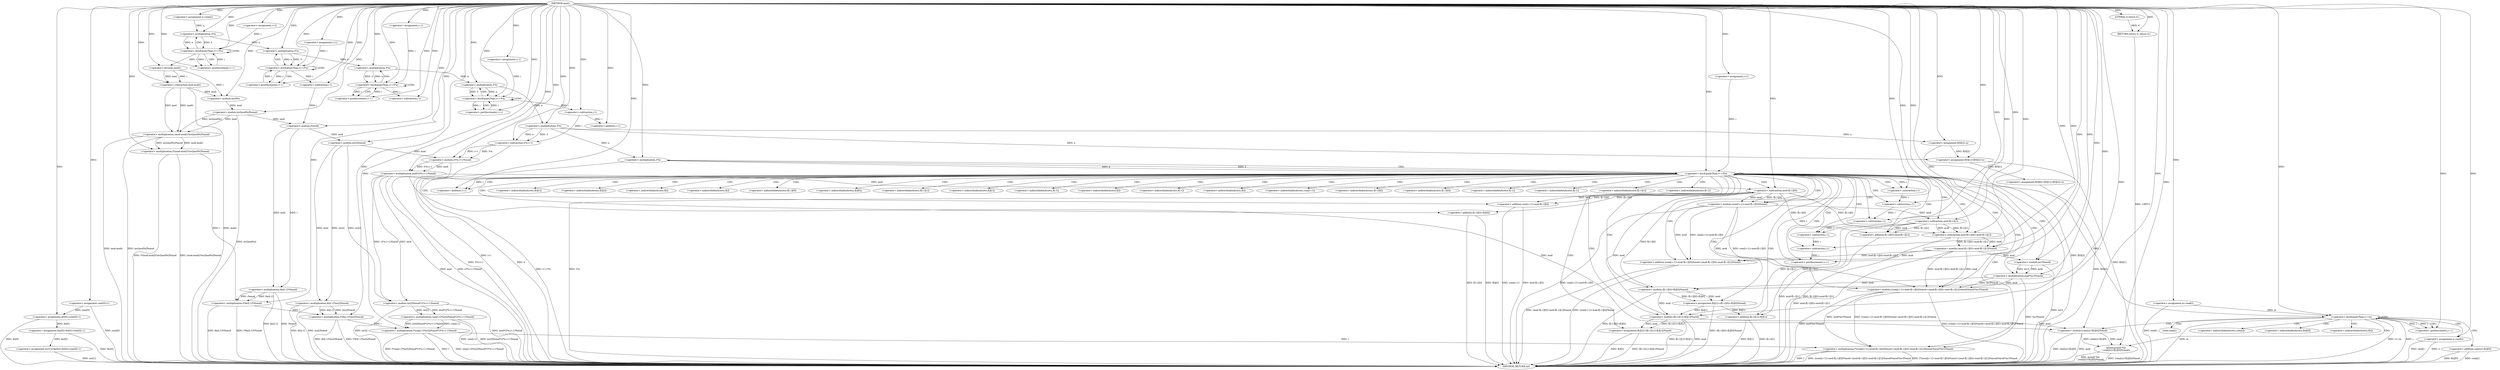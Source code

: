 digraph "main" {  
"1000165" [label = "(METHOD,main)" ]
"1000452" [label = "(METHOD_RETURN,int)" ]
"1000174" [label = "(<operator>.assignment,inv[1]=fac[0]=ifc[0]=com[0]=1)" ]
"1000203" [label = "(<operator>.multiplication,l*(mod-mod/i)*inv[mod%i]%mod)" ]
"1000230" [label = "(<operator>.multiplication,l*fac[i-1]*i%mod)" ]
"1000253" [label = "(<operator>.multiplication,l*ifc[i-1]*inv[i]%mod)" ]
"1000278" [label = "(<operator>.multiplication,l*com[i-1]*inv[i]%mod*(3*n-i+1)%mod)" ]
"1000301" [label = "(<operator>.assignment,f[0][0]=f[0][1]=f[0][2]=n)" ]
"1000450" [label = "(RETURN,return 0;,return 0;)" ]
"1000168" [label = "(<operator>.assignment,n=read())" ]
"1000171" [label = "(<operator>.assignment,m=read())" ]
"1000193" [label = "(<operator>.assignment,i=2)" ]
"1000196" [label = "(<operator>.lessEqualsThan,i<=3*n)" ]
"1000201" [label = "(<operator>.postIncrement,i++)" ]
"1000220" [label = "(<operator>.assignment,i=1)" ]
"1000223" [label = "(<operator>.lessEqualsThan,i<=3*n)" ]
"1000228" [label = "(<operator>.postIncrement,i++)" ]
"1000243" [label = "(<operator>.assignment,i=1)" ]
"1000246" [label = "(<operator>.lessEqualsThan,i<=3*n)" ]
"1000251" [label = "(<operator>.postIncrement,i++)" ]
"1000268" [label = "(<operator>.assignment,i=1)" ]
"1000271" [label = "(<operator>.lessEqualsThan,i<=3*n)" ]
"1000276" [label = "(<operator>.postIncrement,i++)" ]
"1000322" [label = "(<operator>.assignment,i=1)" ]
"1000325" [label = "(<operator>.lessEqualsThan,i<=3*n)" ]
"1000330" [label = "(<operator>.postIncrement,i++)" ]
"1000428" [label = "(<operator>.lessEqualsThan,i<=m)" ]
"1000431" [label = "(<operator>.postIncrement,i++)" ]
"1000451" [label = "(LITERAL,0,return 0;)" ]
"1000178" [label = "(<operator>.assignment,fac[0]=ifc[0]=com[0]=1)" ]
"1000205" [label = "(<operator>.multiplication,(mod-mod/i)*inv[mod%i]%mod)" ]
"1000232" [label = "(<operator>.multiplication,fac[i-1]*i%mod)" ]
"1000255" [label = "(<operator>.multiplication,ifc[i-1]*inv[i]%mod)" ]
"1000280" [label = "(<operator>.multiplication,com[i-1]*inv[i]%mod*(3*n-i+1)%mod)" ]
"1000307" [label = "(<operator>.assignment,f[0][1]=f[0][2]=n)" ]
"1000333" [label = "(<operator>.multiplication,l*((com[i+1]+mod-f[i-1][0])%mod+(mod-f[i-1][0]+mod-f[i-1][1])%mod)%mod*inv3%mod)" ]
"1000380" [label = "(<operator>.assignment,f[i][1]=(f[i-1][0]+f[i][0])%mod)" ]
"1000401" [label = "(<operator>.assignment,f[i][2]=(f[i-1][1]+f[i][1])%mod)" ]
"1000434" [label = "(<operator>.assignment,x=read())" ]
"1000437" [label = "(printf,printf(\"%d\n\",(com[x]+f[x][0])%mod))" ]
"1000182" [label = "(<operator>.assignment,ifc[0]=com[0]=1)" ]
"1000198" [label = "(<operator>.multiplication,3*n)" ]
"1000206" [label = "(<operator>.subtraction,mod-mod/i)" ]
"1000211" [label = "(<operator>.modulo,inv[mod%i]%mod)" ]
"1000225" [label = "(<operator>.multiplication,3*n)" ]
"1000238" [label = "(<operator>.modulo,i%mod)" ]
"1000248" [label = "(<operator>.multiplication,3*n)" ]
"1000261" [label = "(<operator>.modulo,inv[i]%mod)" ]
"1000273" [label = "(<operator>.multiplication,3*n)" ]
"1000286" [label = "(<operator>.modulo,inv[i]%mod*(3*n-i+1)%mod)" ]
"1000313" [label = "(<operator>.assignment,f[0][2]=n)" ]
"1000327" [label = "(<operator>.multiplication,3*n)" ]
"1000186" [label = "(<operator>.assignment,com[0]=1)" ]
"1000208" [label = "(<operator>.division,mod/i)" ]
"1000235" [label = "(<operator>.subtraction,i-1)" ]
"1000258" [label = "(<operator>.subtraction,i-1)" ]
"1000283" [label = "(<operator>.subtraction,i-1)" ]
"1000290" [label = "(<operator>.multiplication,mod*(3*n-i+1)%mod)" ]
"1000335" [label = "(<operator>.modulo,((com[i+1]+mod-f[i-1][0])%mod+(mod-f[i-1][0]+mod-f[i-1][1])%mod)%mod*inv3%mod)" ]
"1000386" [label = "(<operator>.modulo,(f[i-1][0]+f[i][0])%mod)" ]
"1000407" [label = "(<operator>.modulo,(f[i-1][1]+f[i][1])%mod)" ]
"1000439" [label = "(<operator>.modulo,(com[x]+f[x][0])%mod)" ]
"1000214" [label = "(<operator>.modulo,mod%i)" ]
"1000292" [label = "(<operator>.modulo,(3*n-i+1)%mod)" ]
"1000336" [label = "(<operator>.addition,(com[i+1]+mod-f[i-1][0])%mod+(mod-f[i-1][0]+mod-f[i-1][1])%mod)" ]
"1000375" [label = "(<operator>.multiplication,mod*inv3%mod)" ]
"1000387" [label = "(<operator>.addition,f[i-1][0]+f[i][0])" ]
"1000408" [label = "(<operator>.addition,f[i-1][1]+f[i][1])" ]
"1000440" [label = "(<operator>.addition,com[x]+f[x][0])" ]
"1000293" [label = "(<operator>.subtraction,3*n-i+1)" ]
"1000337" [label = "(<operator>.modulo,(com[i+1]+mod-f[i-1][0])%mod)" ]
"1000354" [label = "(<operator>.modulo,(mod-f[i-1][0]+mod-f[i-1][1])%mod)" ]
"1000377" [label = "(<operator>.modulo,inv3%mod)" ]
"1000294" [label = "(<operator>.multiplication,3*n)" ]
"1000297" [label = "(<operator>.addition,i+1)" ]
"1000338" [label = "(<operator>.addition,com[i+1]+mod-f[i-1][0])" ]
"1000355" [label = "(<operator>.subtraction,mod-f[i-1][0]+mod-f[i-1][1])" ]
"1000344" [label = "(<operator>.subtraction,mod-f[i-1][0])" ]
"1000357" [label = "(<operator>.addition,f[i-1][0]+mod-f[i-1][1])" ]
"1000391" [label = "(<operator>.subtraction,i-1)" ]
"1000412" [label = "(<operator>.subtraction,i-1)" ]
"1000341" [label = "(<operator>.addition,i+1)" ]
"1000365" [label = "(<operator>.subtraction,mod-f[i-1][1])" ]
"1000349" [label = "(<operator>.subtraction,i-1)" ]
"1000361" [label = "(<operator>.subtraction,i-1)" ]
"1000370" [label = "(<operator>.subtraction,i-1)" ]
"1000381" [label = "(<operator>.indirectIndexAccess,f[i][1])" ]
"1000402" [label = "(<operator>.indirectIndexAccess,f[i][2])" ]
"1000436" [label = "(read,read())" ]
"1000382" [label = "(<operator>.indirectIndexAccess,f[i])" ]
"1000403" [label = "(<operator>.indirectIndexAccess,f[i])" ]
"1000388" [label = "(<operator>.indirectIndexAccess,f[i-1][0])" ]
"1000395" [label = "(<operator>.indirectIndexAccess,f[i][0])" ]
"1000409" [label = "(<operator>.indirectIndexAccess,f[i-1][1])" ]
"1000416" [label = "(<operator>.indirectIndexAccess,f[i][1])" ]
"1000441" [label = "(<operator>.indirectIndexAccess,com[x])" ]
"1000444" [label = "(<operator>.indirectIndexAccess,f[x][0])" ]
"1000389" [label = "(<operator>.indirectIndexAccess,f[i-1])" ]
"1000396" [label = "(<operator>.indirectIndexAccess,f[i])" ]
"1000410" [label = "(<operator>.indirectIndexAccess,f[i-1])" ]
"1000417" [label = "(<operator>.indirectIndexAccess,f[i])" ]
"1000445" [label = "(<operator>.indirectIndexAccess,f[x])" ]
"1000339" [label = "(<operator>.indirectIndexAccess,com[i+1])" ]
"1000346" [label = "(<operator>.indirectIndexAccess,f[i-1][0])" ]
"1000358" [label = "(<operator>.indirectIndexAccess,f[i-1][0])" ]
"1000347" [label = "(<operator>.indirectIndexAccess,f[i-1])" ]
"1000359" [label = "(<operator>.indirectIndexAccess,f[i-1])" ]
"1000367" [label = "(<operator>.indirectIndexAccess,f[i-1][1])" ]
"1000368" [label = "(<operator>.indirectIndexAccess,f[i-1])" ]
  "1000171" -> "1000452"  [ label = "DDG: read()"] 
  "1000174" -> "1000452"  [ label = "DDG: inv[1]"] 
  "1000178" -> "1000452"  [ label = "DDG: fac[0]"] 
  "1000182" -> "1000452"  [ label = "DDG: ifc[0]"] 
  "1000186" -> "1000452"  [ label = "DDG: com[0]"] 
  "1000206" -> "1000452"  [ label = "DDG: mod/i"] 
  "1000205" -> "1000452"  [ label = "DDG: mod-mod/i"] 
  "1000211" -> "1000452"  [ label = "DDG: inv[mod%i]"] 
  "1000205" -> "1000452"  [ label = "DDG: inv[mod%i]%mod"] 
  "1000203" -> "1000452"  [ label = "DDG: (mod-mod/i)*inv[mod%i]%mod"] 
  "1000203" -> "1000452"  [ label = "DDG: l*(mod-mod/i)*inv[mod%i]%mod"] 
  "1000232" -> "1000452"  [ label = "DDG: fac[i-1]"] 
  "1000232" -> "1000452"  [ label = "DDG: i%mod"] 
  "1000230" -> "1000452"  [ label = "DDG: fac[i-1]*i%mod"] 
  "1000230" -> "1000452"  [ label = "DDG: l*fac[i-1]*i%mod"] 
  "1000255" -> "1000452"  [ label = "DDG: ifc[i-1]"] 
  "1000255" -> "1000452"  [ label = "DDG: inv[i]%mod"] 
  "1000253" -> "1000452"  [ label = "DDG: ifc[i-1]*inv[i]%mod"] 
  "1000253" -> "1000452"  [ label = "DDG: l*ifc[i-1]*inv[i]%mod"] 
  "1000278" -> "1000452"  [ label = "DDG: l"] 
  "1000280" -> "1000452"  [ label = "DDG: com[i-1]"] 
  "1000286" -> "1000452"  [ label = "DDG: inv[i]"] 
  "1000290" -> "1000452"  [ label = "DDG: mod"] 
  "1000293" -> "1000452"  [ label = "DDG: i+1"] 
  "1000292" -> "1000452"  [ label = "DDG: 3*n-i+1"] 
  "1000290" -> "1000452"  [ label = "DDG: (3*n-i+1)%mod"] 
  "1000286" -> "1000452"  [ label = "DDG: mod*(3*n-i+1)%mod"] 
  "1000280" -> "1000452"  [ label = "DDG: inv[i]%mod*(3*n-i+1)%mod"] 
  "1000278" -> "1000452"  [ label = "DDG: com[i-1]*inv[i]%mod*(3*n-i+1)%mod"] 
  "1000278" -> "1000452"  [ label = "DDG: l*com[i-1]*inv[i]%mod*(3*n-i+1)%mod"] 
  "1000301" -> "1000452"  [ label = "DDG: f[0][0]"] 
  "1000307" -> "1000452"  [ label = "DDG: f[0][1]"] 
  "1000313" -> "1000452"  [ label = "DDG: f[0][2]"] 
  "1000327" -> "1000452"  [ label = "DDG: n"] 
  "1000325" -> "1000452"  [ label = "DDG: 3*n"] 
  "1000325" -> "1000452"  [ label = "DDG: i<=3*n"] 
  "1000428" -> "1000452"  [ label = "DDG: i"] 
  "1000428" -> "1000452"  [ label = "DDG: m"] 
  "1000428" -> "1000452"  [ label = "DDG: i<=m"] 
  "1000434" -> "1000452"  [ label = "DDG: x"] 
  "1000434" -> "1000452"  [ label = "DDG: read()"] 
  "1000440" -> "1000452"  [ label = "DDG: com[x]"] 
  "1000440" -> "1000452"  [ label = "DDG: f[x][0]"] 
  "1000439" -> "1000452"  [ label = "DDG: com[x]+f[x][0]"] 
  "1000439" -> "1000452"  [ label = "DDG: mod"] 
  "1000437" -> "1000452"  [ label = "DDG: (com[x]+f[x][0])%mod"] 
  "1000437" -> "1000452"  [ label = "DDG: printf(\"%d\n\",(com[x]+f[x][0])%mod)"] 
  "1000333" -> "1000452"  [ label = "DDG: l"] 
  "1000338" -> "1000452"  [ label = "DDG: com[i+1]"] 
  "1000338" -> "1000452"  [ label = "DDG: mod-f[i-1][0]"] 
  "1000337" -> "1000452"  [ label = "DDG: com[i+1]+mod-f[i-1][0]"] 
  "1000336" -> "1000452"  [ label = "DDG: (com[i+1]+mod-f[i-1][0])%mod"] 
  "1000357" -> "1000452"  [ label = "DDG: mod-f[i-1][1]"] 
  "1000355" -> "1000452"  [ label = "DDG: f[i-1][0]+mod-f[i-1][1]"] 
  "1000354" -> "1000452"  [ label = "DDG: mod-f[i-1][0]+mod-f[i-1][1]"] 
  "1000336" -> "1000452"  [ label = "DDG: (mod-f[i-1][0]+mod-f[i-1][1])%mod"] 
  "1000335" -> "1000452"  [ label = "DDG: (com[i+1]+mod-f[i-1][0])%mod+(mod-f[i-1][0]+mod-f[i-1][1])%mod"] 
  "1000375" -> "1000452"  [ label = "DDG: inv3%mod"] 
  "1000335" -> "1000452"  [ label = "DDG: mod*inv3%mod"] 
  "1000333" -> "1000452"  [ label = "DDG: ((com[i+1]+mod-f[i-1][0])%mod+(mod-f[i-1][0]+mod-f[i-1][1])%mod)%mod*inv3%mod"] 
  "1000333" -> "1000452"  [ label = "DDG: l*((com[i+1]+mod-f[i-1][0])%mod+(mod-f[i-1][0]+mod-f[i-1][1])%mod)%mod*inv3%mod"] 
  "1000387" -> "1000452"  [ label = "DDG: f[i-1][0]"] 
  "1000387" -> "1000452"  [ label = "DDG: f[i][0]"] 
  "1000386" -> "1000452"  [ label = "DDG: f[i-1][0]+f[i][0]"] 
  "1000380" -> "1000452"  [ label = "DDG: (f[i-1][0]+f[i][0])%mod"] 
  "1000401" -> "1000452"  [ label = "DDG: f[i][2]"] 
  "1000408" -> "1000452"  [ label = "DDG: f[i-1][1]"] 
  "1000408" -> "1000452"  [ label = "DDG: f[i][1]"] 
  "1000407" -> "1000452"  [ label = "DDG: f[i-1][1]+f[i][1]"] 
  "1000407" -> "1000452"  [ label = "DDG: mod"] 
  "1000401" -> "1000452"  [ label = "DDG: (f[i-1][1]+f[i][1])%mod"] 
  "1000450" -> "1000452"  [ label = "DDG: <RET>"] 
  "1000377" -> "1000452"  [ label = "DDG: inv3"] 
  "1000451" -> "1000450"  [ label = "DDG: 0"] 
  "1000165" -> "1000450"  [ label = "DDG: "] 
  "1000165" -> "1000168"  [ label = "DDG: "] 
  "1000165" -> "1000171"  [ label = "DDG: "] 
  "1000178" -> "1000174"  [ label = "DDG: fac[0]"] 
  "1000165" -> "1000193"  [ label = "DDG: "] 
  "1000165" -> "1000203"  [ label = "DDG: "] 
  "1000205" -> "1000203"  [ label = "DDG: mod-mod/i"] 
  "1000205" -> "1000203"  [ label = "DDG: inv[mod%i]%mod"] 
  "1000165" -> "1000220"  [ label = "DDG: "] 
  "1000203" -> "1000230"  [ label = "DDG: l"] 
  "1000165" -> "1000230"  [ label = "DDG: "] 
  "1000232" -> "1000230"  [ label = "DDG: i%mod"] 
  "1000232" -> "1000230"  [ label = "DDG: fac[i-1]"] 
  "1000165" -> "1000243"  [ label = "DDG: "] 
  "1000230" -> "1000253"  [ label = "DDG: l"] 
  "1000165" -> "1000253"  [ label = "DDG: "] 
  "1000255" -> "1000253"  [ label = "DDG: ifc[i-1]"] 
  "1000255" -> "1000253"  [ label = "DDG: inv[i]%mod"] 
  "1000165" -> "1000268"  [ label = "DDG: "] 
  "1000253" -> "1000278"  [ label = "DDG: l"] 
  "1000165" -> "1000278"  [ label = "DDG: "] 
  "1000280" -> "1000278"  [ label = "DDG: inv[i]%mod*(3*n-i+1)%mod"] 
  "1000280" -> "1000278"  [ label = "DDG: com[i-1]"] 
  "1000307" -> "1000301"  [ label = "DDG: f[0][1]"] 
  "1000165" -> "1000322"  [ label = "DDG: "] 
  "1000165" -> "1000451"  [ label = "DDG: "] 
  "1000182" -> "1000178"  [ label = "DDG: ifc[0]"] 
  "1000193" -> "1000196"  [ label = "DDG: i"] 
  "1000201" -> "1000196"  [ label = "DDG: i"] 
  "1000165" -> "1000196"  [ label = "DDG: "] 
  "1000198" -> "1000196"  [ label = "DDG: n"] 
  "1000198" -> "1000196"  [ label = "DDG: 3"] 
  "1000196" -> "1000201"  [ label = "DDG: i"] 
  "1000165" -> "1000201"  [ label = "DDG: "] 
  "1000206" -> "1000205"  [ label = "DDG: mod"] 
  "1000206" -> "1000205"  [ label = "DDG: mod/i"] 
  "1000211" -> "1000205"  [ label = "DDG: inv[mod%i]"] 
  "1000211" -> "1000205"  [ label = "DDG: mod"] 
  "1000220" -> "1000223"  [ label = "DDG: i"] 
  "1000228" -> "1000223"  [ label = "DDG: i"] 
  "1000165" -> "1000223"  [ label = "DDG: "] 
  "1000225" -> "1000223"  [ label = "DDG: 3"] 
  "1000225" -> "1000223"  [ label = "DDG: n"] 
  "1000223" -> "1000228"  [ label = "DDG: i"] 
  "1000165" -> "1000228"  [ label = "DDG: "] 
  "1000238" -> "1000232"  [ label = "DDG: i"] 
  "1000238" -> "1000232"  [ label = "DDG: mod"] 
  "1000243" -> "1000246"  [ label = "DDG: i"] 
  "1000251" -> "1000246"  [ label = "DDG: i"] 
  "1000165" -> "1000246"  [ label = "DDG: "] 
  "1000248" -> "1000246"  [ label = "DDG: n"] 
  "1000248" -> "1000246"  [ label = "DDG: 3"] 
  "1000246" -> "1000251"  [ label = "DDG: i"] 
  "1000165" -> "1000251"  [ label = "DDG: "] 
  "1000261" -> "1000255"  [ label = "DDG: inv[i]"] 
  "1000261" -> "1000255"  [ label = "DDG: mod"] 
  "1000268" -> "1000271"  [ label = "DDG: i"] 
  "1000276" -> "1000271"  [ label = "DDG: i"] 
  "1000165" -> "1000271"  [ label = "DDG: "] 
  "1000273" -> "1000271"  [ label = "DDG: 3"] 
  "1000273" -> "1000271"  [ label = "DDG: n"] 
  "1000271" -> "1000276"  [ label = "DDG: i"] 
  "1000165" -> "1000276"  [ label = "DDG: "] 
  "1000286" -> "1000280"  [ label = "DDG: inv[i]"] 
  "1000286" -> "1000280"  [ label = "DDG: mod*(3*n-i+1)%mod"] 
  "1000313" -> "1000307"  [ label = "DDG: f[0][2]"] 
  "1000294" -> "1000307"  [ label = "DDG: n"] 
  "1000165" -> "1000307"  [ label = "DDG: "] 
  "1000322" -> "1000325"  [ label = "DDG: i"] 
  "1000330" -> "1000325"  [ label = "DDG: i"] 
  "1000165" -> "1000325"  [ label = "DDG: "] 
  "1000327" -> "1000325"  [ label = "DDG: 3"] 
  "1000327" -> "1000325"  [ label = "DDG: n"] 
  "1000412" -> "1000330"  [ label = "DDG: i"] 
  "1000165" -> "1000330"  [ label = "DDG: "] 
  "1000386" -> "1000380"  [ label = "DDG: f[i-1][0]+f[i][0]"] 
  "1000386" -> "1000380"  [ label = "DDG: mod"] 
  "1000407" -> "1000401"  [ label = "DDG: f[i-1][1]+f[i][1]"] 
  "1000407" -> "1000401"  [ label = "DDG: mod"] 
  "1000325" -> "1000428"  [ label = "DDG: i"] 
  "1000431" -> "1000428"  [ label = "DDG: i"] 
  "1000165" -> "1000428"  [ label = "DDG: "] 
  "1000171" -> "1000428"  [ label = "DDG: m"] 
  "1000428" -> "1000431"  [ label = "DDG: i"] 
  "1000165" -> "1000431"  [ label = "DDG: "] 
  "1000165" -> "1000434"  [ label = "DDG: "] 
  "1000186" -> "1000182"  [ label = "DDG: com[0]"] 
  "1000165" -> "1000182"  [ label = "DDG: "] 
  "1000165" -> "1000198"  [ label = "DDG: "] 
  "1000168" -> "1000198"  [ label = "DDG: n"] 
  "1000208" -> "1000206"  [ label = "DDG: mod"] 
  "1000165" -> "1000206"  [ label = "DDG: "] 
  "1000208" -> "1000206"  [ label = "DDG: i"] 
  "1000214" -> "1000211"  [ label = "DDG: mod"] 
  "1000165" -> "1000211"  [ label = "DDG: "] 
  "1000165" -> "1000225"  [ label = "DDG: "] 
  "1000198" -> "1000225"  [ label = "DDG: n"] 
  "1000235" -> "1000238"  [ label = "DDG: i"] 
  "1000165" -> "1000238"  [ label = "DDG: "] 
  "1000211" -> "1000238"  [ label = "DDG: mod"] 
  "1000165" -> "1000248"  [ label = "DDG: "] 
  "1000225" -> "1000248"  [ label = "DDG: n"] 
  "1000238" -> "1000261"  [ label = "DDG: mod"] 
  "1000165" -> "1000261"  [ label = "DDG: "] 
  "1000165" -> "1000273"  [ label = "DDG: "] 
  "1000248" -> "1000273"  [ label = "DDG: n"] 
  "1000261" -> "1000286"  [ label = "DDG: inv[i]"] 
  "1000290" -> "1000286"  [ label = "DDG: mod"] 
  "1000290" -> "1000286"  [ label = "DDG: (3*n-i+1)%mod"] 
  "1000294" -> "1000313"  [ label = "DDG: n"] 
  "1000165" -> "1000313"  [ label = "DDG: "] 
  "1000165" -> "1000327"  [ label = "DDG: "] 
  "1000294" -> "1000327"  [ label = "DDG: n"] 
  "1000278" -> "1000333"  [ label = "DDG: l"] 
  "1000165" -> "1000333"  [ label = "DDG: "] 
  "1000335" -> "1000333"  [ label = "DDG: (com[i+1]+mod-f[i-1][0])%mod+(mod-f[i-1][0]+mod-f[i-1][1])%mod"] 
  "1000335" -> "1000333"  [ label = "DDG: mod*inv3%mod"] 
  "1000165" -> "1000437"  [ label = "DDG: "] 
  "1000439" -> "1000437"  [ label = "DDG: com[x]+f[x][0]"] 
  "1000439" -> "1000437"  [ label = "DDG: mod"] 
  "1000165" -> "1000186"  [ label = "DDG: "] 
  "1000165" -> "1000208"  [ label = "DDG: "] 
  "1000196" -> "1000208"  [ label = "DDG: i"] 
  "1000223" -> "1000235"  [ label = "DDG: i"] 
  "1000165" -> "1000235"  [ label = "DDG: "] 
  "1000246" -> "1000258"  [ label = "DDG: i"] 
  "1000165" -> "1000258"  [ label = "DDG: "] 
  "1000271" -> "1000283"  [ label = "DDG: i"] 
  "1000165" -> "1000283"  [ label = "DDG: "] 
  "1000292" -> "1000290"  [ label = "DDG: mod"] 
  "1000165" -> "1000290"  [ label = "DDG: "] 
  "1000292" -> "1000290"  [ label = "DDG: 3*n-i+1"] 
  "1000337" -> "1000335"  [ label = "DDG: mod"] 
  "1000337" -> "1000335"  [ label = "DDG: com[i+1]+mod-f[i-1][0]"] 
  "1000354" -> "1000335"  [ label = "DDG: mod-f[i-1][0]+mod-f[i-1][1]"] 
  "1000354" -> "1000335"  [ label = "DDG: mod"] 
  "1000375" -> "1000335"  [ label = "DDG: mod"] 
  "1000375" -> "1000335"  [ label = "DDG: inv3%mod"] 
  "1000344" -> "1000386"  [ label = "DDG: f[i-1][0]"] 
  "1000375" -> "1000386"  [ label = "DDG: mod"] 
  "1000165" -> "1000386"  [ label = "DDG: "] 
  "1000365" -> "1000407"  [ label = "DDG: f[i-1][1]"] 
  "1000380" -> "1000407"  [ label = "DDG: f[i][1]"] 
  "1000386" -> "1000407"  [ label = "DDG: mod"] 
  "1000165" -> "1000407"  [ label = "DDG: "] 
  "1000290" -> "1000439"  [ label = "DDG: mod"] 
  "1000407" -> "1000439"  [ label = "DDG: mod"] 
  "1000165" -> "1000439"  [ label = "DDG: "] 
  "1000206" -> "1000214"  [ label = "DDG: mod"] 
  "1000165" -> "1000214"  [ label = "DDG: "] 
  "1000208" -> "1000214"  [ label = "DDG: i"] 
  "1000293" -> "1000292"  [ label = "DDG: i+1"] 
  "1000293" -> "1000292"  [ label = "DDG: 3*n"] 
  "1000261" -> "1000292"  [ label = "DDG: mod"] 
  "1000165" -> "1000292"  [ label = "DDG: "] 
  "1000337" -> "1000336"  [ label = "DDG: mod"] 
  "1000337" -> "1000336"  [ label = "DDG: com[i+1]+mod-f[i-1][0]"] 
  "1000354" -> "1000336"  [ label = "DDG: mod-f[i-1][0]+mod-f[i-1][1]"] 
  "1000354" -> "1000336"  [ label = "DDG: mod"] 
  "1000377" -> "1000375"  [ label = "DDG: mod"] 
  "1000165" -> "1000375"  [ label = "DDG: "] 
  "1000377" -> "1000375"  [ label = "DDG: inv3"] 
  "1000344" -> "1000387"  [ label = "DDG: f[i-1][0]"] 
  "1000365" -> "1000408"  [ label = "DDG: f[i-1][1]"] 
  "1000380" -> "1000408"  [ label = "DDG: f[i][1]"] 
  "1000294" -> "1000293"  [ label = "DDG: 3"] 
  "1000294" -> "1000293"  [ label = "DDG: n"] 
  "1000283" -> "1000293"  [ label = "DDG: i"] 
  "1000165" -> "1000293"  [ label = "DDG: "] 
  "1000344" -> "1000337"  [ label = "DDG: mod"] 
  "1000344" -> "1000337"  [ label = "DDG: f[i-1][0]"] 
  "1000165" -> "1000337"  [ label = "DDG: "] 
  "1000355" -> "1000354"  [ label = "DDG: mod"] 
  "1000355" -> "1000354"  [ label = "DDG: f[i-1][0]+mod-f[i-1][1]"] 
  "1000165" -> "1000354"  [ label = "DDG: "] 
  "1000165" -> "1000377"  [ label = "DDG: "] 
  "1000354" -> "1000377"  [ label = "DDG: mod"] 
  "1000165" -> "1000294"  [ label = "DDG: "] 
  "1000273" -> "1000294"  [ label = "DDG: n"] 
  "1000283" -> "1000297"  [ label = "DDG: i"] 
  "1000165" -> "1000297"  [ label = "DDG: "] 
  "1000344" -> "1000338"  [ label = "DDG: mod"] 
  "1000344" -> "1000338"  [ label = "DDG: f[i-1][0]"] 
  "1000365" -> "1000355"  [ label = "DDG: mod"] 
  "1000165" -> "1000355"  [ label = "DDG: "] 
  "1000344" -> "1000355"  [ label = "DDG: f[i-1][0]"] 
  "1000365" -> "1000355"  [ label = "DDG: f[i-1][1]"] 
  "1000290" -> "1000344"  [ label = "DDG: mod"] 
  "1000407" -> "1000344"  [ label = "DDG: mod"] 
  "1000165" -> "1000344"  [ label = "DDG: "] 
  "1000344" -> "1000357"  [ label = "DDG: f[i-1][0]"] 
  "1000365" -> "1000357"  [ label = "DDG: f[i-1][1]"] 
  "1000365" -> "1000357"  [ label = "DDG: mod"] 
  "1000370" -> "1000391"  [ label = "DDG: i"] 
  "1000165" -> "1000391"  [ label = "DDG: "] 
  "1000391" -> "1000412"  [ label = "DDG: i"] 
  "1000165" -> "1000412"  [ label = "DDG: "] 
  "1000325" -> "1000341"  [ label = "DDG: i"] 
  "1000165" -> "1000341"  [ label = "DDG: "] 
  "1000337" -> "1000365"  [ label = "DDG: mod"] 
  "1000165" -> "1000365"  [ label = "DDG: "] 
  "1000165" -> "1000349"  [ label = "DDG: "] 
  "1000325" -> "1000349"  [ label = "DDG: i"] 
  "1000349" -> "1000361"  [ label = "DDG: i"] 
  "1000165" -> "1000361"  [ label = "DDG: "] 
  "1000361" -> "1000370"  [ label = "DDG: i"] 
  "1000165" -> "1000370"  [ label = "DDG: "] 
  "1000196" -> "1000201"  [ label = "CDG: "] 
  "1000196" -> "1000198"  [ label = "CDG: "] 
  "1000196" -> "1000196"  [ label = "CDG: "] 
  "1000223" -> "1000225"  [ label = "CDG: "] 
  "1000223" -> "1000223"  [ label = "CDG: "] 
  "1000223" -> "1000228"  [ label = "CDG: "] 
  "1000246" -> "1000251"  [ label = "CDG: "] 
  "1000246" -> "1000248"  [ label = "CDG: "] 
  "1000246" -> "1000246"  [ label = "CDG: "] 
  "1000271" -> "1000276"  [ label = "CDG: "] 
  "1000271" -> "1000273"  [ label = "CDG: "] 
  "1000271" -> "1000271"  [ label = "CDG: "] 
  "1000325" -> "1000389"  [ label = "CDG: "] 
  "1000325" -> "1000409"  [ label = "CDG: "] 
  "1000325" -> "1000387"  [ label = "CDG: "] 
  "1000325" -> "1000396"  [ label = "CDG: "] 
  "1000325" -> "1000370"  [ label = "CDG: "] 
  "1000325" -> "1000337"  [ label = "CDG: "] 
  "1000325" -> "1000368"  [ label = "CDG: "] 
  "1000325" -> "1000354"  [ label = "CDG: "] 
  "1000325" -> "1000338"  [ label = "CDG: "] 
  "1000325" -> "1000349"  [ label = "CDG: "] 
  "1000325" -> "1000388"  [ label = "CDG: "] 
  "1000325" -> "1000407"  [ label = "CDG: "] 
  "1000325" -> "1000375"  [ label = "CDG: "] 
  "1000325" -> "1000382"  [ label = "CDG: "] 
  "1000325" -> "1000412"  [ label = "CDG: "] 
  "1000325" -> "1000330"  [ label = "CDG: "] 
  "1000325" -> "1000357"  [ label = "CDG: "] 
  "1000325" -> "1000410"  [ label = "CDG: "] 
  "1000325" -> "1000336"  [ label = "CDG: "] 
  "1000325" -> "1000355"  [ label = "CDG: "] 
  "1000325" -> "1000408"  [ label = "CDG: "] 
  "1000325" -> "1000402"  [ label = "CDG: "] 
  "1000325" -> "1000386"  [ label = "CDG: "] 
  "1000325" -> "1000339"  [ label = "CDG: "] 
  "1000325" -> "1000341"  [ label = "CDG: "] 
  "1000325" -> "1000380"  [ label = "CDG: "] 
  "1000325" -> "1000367"  [ label = "CDG: "] 
  "1000325" -> "1000333"  [ label = "CDG: "] 
  "1000325" -> "1000417"  [ label = "CDG: "] 
  "1000325" -> "1000344"  [ label = "CDG: "] 
  "1000325" -> "1000391"  [ label = "CDG: "] 
  "1000325" -> "1000359"  [ label = "CDG: "] 
  "1000325" -> "1000401"  [ label = "CDG: "] 
  "1000325" -> "1000403"  [ label = "CDG: "] 
  "1000325" -> "1000377"  [ label = "CDG: "] 
  "1000325" -> "1000335"  [ label = "CDG: "] 
  "1000325" -> "1000365"  [ label = "CDG: "] 
  "1000325" -> "1000346"  [ label = "CDG: "] 
  "1000325" -> "1000361"  [ label = "CDG: "] 
  "1000325" -> "1000347"  [ label = "CDG: "] 
  "1000325" -> "1000358"  [ label = "CDG: "] 
  "1000325" -> "1000327"  [ label = "CDG: "] 
  "1000325" -> "1000325"  [ label = "CDG: "] 
  "1000325" -> "1000395"  [ label = "CDG: "] 
  "1000325" -> "1000381"  [ label = "CDG: "] 
  "1000325" -> "1000416"  [ label = "CDG: "] 
  "1000428" -> "1000439"  [ label = "CDG: "] 
  "1000428" -> "1000431"  [ label = "CDG: "] 
  "1000428" -> "1000428"  [ label = "CDG: "] 
  "1000428" -> "1000436"  [ label = "CDG: "] 
  "1000428" -> "1000444"  [ label = "CDG: "] 
  "1000428" -> "1000445"  [ label = "CDG: "] 
  "1000428" -> "1000440"  [ label = "CDG: "] 
  "1000428" -> "1000441"  [ label = "CDG: "] 
  "1000428" -> "1000437"  [ label = "CDG: "] 
  "1000428" -> "1000434"  [ label = "CDG: "] 
}
